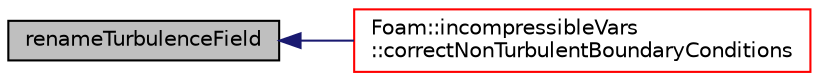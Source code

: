 digraph "renameTurbulenceField"
{
  bgcolor="transparent";
  edge [fontname="Helvetica",fontsize="10",labelfontname="Helvetica",labelfontsize="10"];
  node [fontname="Helvetica",fontsize="10",shape=record];
  rankdir="LR";
  Node1 [label="renameTurbulenceField",height=0.2,width=0.4,color="black", fillcolor="grey75", style="filled" fontcolor="black"];
  Node1 -> Node2 [dir="back",color="midnightblue",fontsize="10",style="solid",fontname="Helvetica"];
  Node2 [label="Foam::incompressibleVars\l::correctNonTurbulentBoundaryConditions",height=0.2,width=0.4,color="red",URL="$classFoam_1_1incompressibleVars.html#ab929496fb8e013cb5102b4e4ecb3644f",tooltip="Update boundary conditions of mean-flow. "];
}
